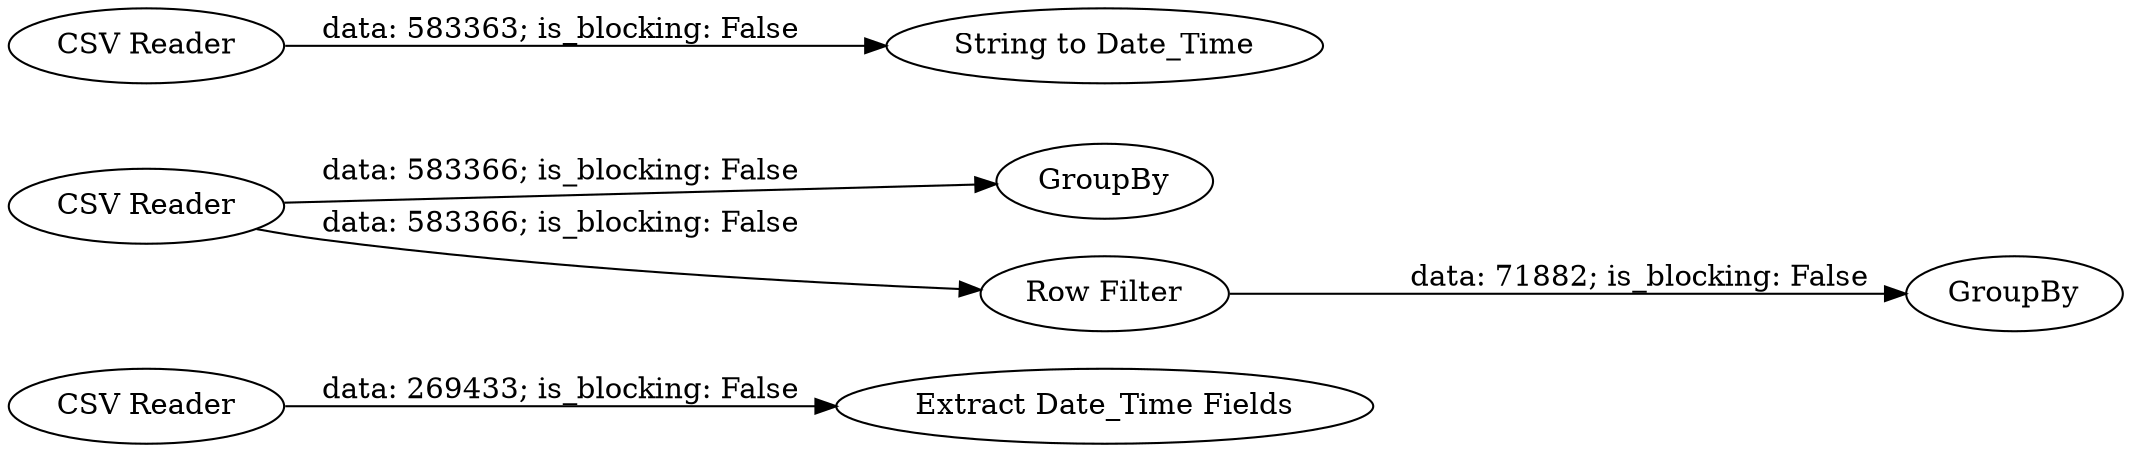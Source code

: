 digraph {
	"4495958805181979967_5" [label="CSV Reader"]
	"4495958805181979967_41" [label=GroupBy]
	"4495958805181979967_4" [label="Extract Date_Time Fields"]
	"4495958805181979967_6" [label="CSV Reader"]
	"4495958805181979967_1" [label="CSV Reader"]
	"4495958805181979967_42" [label="Row Filter"]
	"4495958805181979967_43" [label=GroupBy]
	"4495958805181979967_2" [label="String to Date_Time"]
	"4495958805181979967_1" -> "4495958805181979967_2" [label="data: 583363; is_blocking: False"]
	"4495958805181979967_6" -> "4495958805181979967_42" [label="data: 583366; is_blocking: False"]
	"4495958805181979967_42" -> "4495958805181979967_43" [label="data: 71882; is_blocking: False"]
	"4495958805181979967_6" -> "4495958805181979967_41" [label="data: 583366; is_blocking: False"]
	"4495958805181979967_5" -> "4495958805181979967_4" [label="data: 269433; is_blocking: False"]
	rankdir=LR
}
